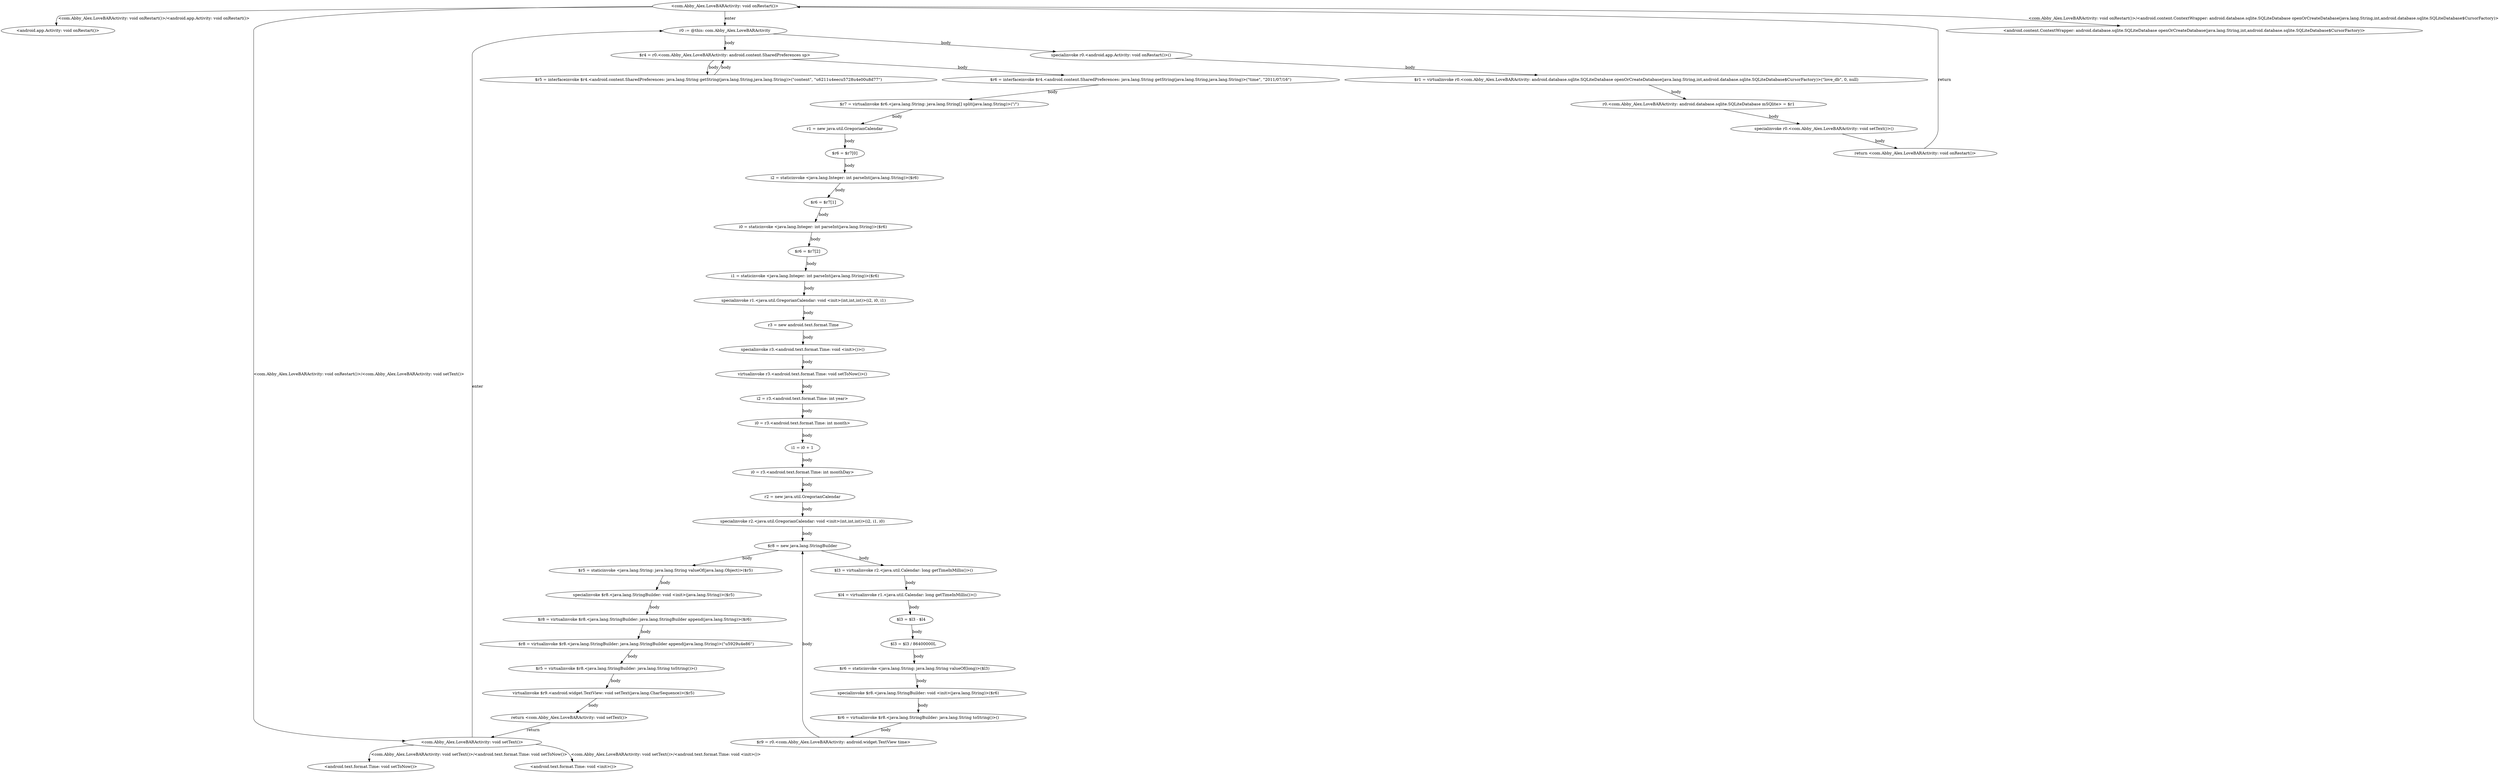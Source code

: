 digraph "<com.Abby_Alex.LoveBARActivity: void onRestart()> -" {
    "<com.Abby_Alex.LoveBARActivity: void onRestart()>";
    "<android.app.Activity: void onRestart()>";
    "<com.Abby_Alex.LoveBARActivity: void onRestart()>"->"<android.app.Activity: void onRestart()>" [label="<com.Abby_Alex.LoveBARActivity: void onRestart()>/<android.app.Activity: void onRestart()>",];
    "r0 := @this: com.Abby_Alex.LoveBARActivity";
    "<com.Abby_Alex.LoveBARActivity: void onRestart()>"->"r0 := @this: com.Abby_Alex.LoveBARActivity" [label="enter",];
    "specialinvoke r0.<android.app.Activity: void onRestart()>()";
    "r0 := @this: com.Abby_Alex.LoveBARActivity"->"specialinvoke r0.<android.app.Activity: void onRestart()>()" [label="body",];
    "$r1 = virtualinvoke r0.<com.Abby_Alex.LoveBARActivity: android.database.sqlite.SQLiteDatabase openOrCreateDatabase(java.lang.String,int,android.database.sqlite.SQLiteDatabase$CursorFactory)>(\"love_db\", 0, null)";
    "specialinvoke r0.<android.app.Activity: void onRestart()>()"->"$r1 = virtualinvoke r0.<com.Abby_Alex.LoveBARActivity: android.database.sqlite.SQLiteDatabase openOrCreateDatabase(java.lang.String,int,android.database.sqlite.SQLiteDatabase$CursorFactory)>(\"love_db\", 0, null)" [label="body",];
    "r0.<com.Abby_Alex.LoveBARActivity: android.database.sqlite.SQLiteDatabase mSQlite> = $r1";
    "$r1 = virtualinvoke r0.<com.Abby_Alex.LoveBARActivity: android.database.sqlite.SQLiteDatabase openOrCreateDatabase(java.lang.String,int,android.database.sqlite.SQLiteDatabase$CursorFactory)>(\"love_db\", 0, null)"->"r0.<com.Abby_Alex.LoveBARActivity: android.database.sqlite.SQLiteDatabase mSQlite> = $r1" [label="body",];
    "specialinvoke r0.<com.Abby_Alex.LoveBARActivity: void setText()>()";
    "r0.<com.Abby_Alex.LoveBARActivity: android.database.sqlite.SQLiteDatabase mSQlite> = $r1"->"specialinvoke r0.<com.Abby_Alex.LoveBARActivity: void setText()>()" [label="body",];
    "return <com.Abby_Alex.LoveBARActivity: void onRestart()>";
    "specialinvoke r0.<com.Abby_Alex.LoveBARActivity: void setText()>()"->"return <com.Abby_Alex.LoveBARActivity: void onRestart()>" [label="body",];
    "return <com.Abby_Alex.LoveBARActivity: void onRestart()>"->"<com.Abby_Alex.LoveBARActivity: void onRestart()>" [label="return",];
    "<com.Abby_Alex.LoveBARActivity: void setText()>";
    "<com.Abby_Alex.LoveBARActivity: void onRestart()>"->"<com.Abby_Alex.LoveBARActivity: void setText()>" [label="<com.Abby_Alex.LoveBARActivity: void onRestart()>/<com.Abby_Alex.LoveBARActivity: void setText()>",];
    "<android.text.format.Time: void setToNow()>";
    "<com.Abby_Alex.LoveBARActivity: void setText()>"->"<android.text.format.Time: void setToNow()>" [label="<com.Abby_Alex.LoveBARActivity: void setText()>/<android.text.format.Time: void setToNow()>",];
    "<com.Abby_Alex.LoveBARActivity: void setText()>"->"r0 := @this: com.Abby_Alex.LoveBARActivity" [label="enter",];
    "$r4 = r0.<com.Abby_Alex.LoveBARActivity: android.content.SharedPreferences sp>";
    "r0 := @this: com.Abby_Alex.LoveBARActivity"->"$r4 = r0.<com.Abby_Alex.LoveBARActivity: android.content.SharedPreferences sp>" [label="body",];
    "$r5 = interfaceinvoke $r4.<android.content.SharedPreferences: java.lang.String getString(java.lang.String,java.lang.String)>(\"content\", \"\u6211\u4eec\u5728\u4e00\u8d77\")";
    "$r4 = r0.<com.Abby_Alex.LoveBARActivity: android.content.SharedPreferences sp>"->"$r5 = interfaceinvoke $r4.<android.content.SharedPreferences: java.lang.String getString(java.lang.String,java.lang.String)>(\"content\", \"\u6211\u4eec\u5728\u4e00\u8d77\")" [label="body",];
    "$r5 = interfaceinvoke $r4.<android.content.SharedPreferences: java.lang.String getString(java.lang.String,java.lang.String)>(\"content\", \"\u6211\u4eec\u5728\u4e00\u8d77\")"->"$r4 = r0.<com.Abby_Alex.LoveBARActivity: android.content.SharedPreferences sp>" [label="body",];
    "$r6 = interfaceinvoke $r4.<android.content.SharedPreferences: java.lang.String getString(java.lang.String,java.lang.String)>(\"time\", \"2011/07/16\")";
    "$r4 = r0.<com.Abby_Alex.LoveBARActivity: android.content.SharedPreferences sp>"->"$r6 = interfaceinvoke $r4.<android.content.SharedPreferences: java.lang.String getString(java.lang.String,java.lang.String)>(\"time\", \"2011/07/16\")" [label="body",];
    "$r7 = virtualinvoke $r6.<java.lang.String: java.lang.String[] split(java.lang.String)>(\"/\")";
    "$r6 = interfaceinvoke $r4.<android.content.SharedPreferences: java.lang.String getString(java.lang.String,java.lang.String)>(\"time\", \"2011/07/16\")"->"$r7 = virtualinvoke $r6.<java.lang.String: java.lang.String[] split(java.lang.String)>(\"/\")" [label="body",];
    "r1 = new java.util.GregorianCalendar";
    "$r7 = virtualinvoke $r6.<java.lang.String: java.lang.String[] split(java.lang.String)>(\"/\")"->"r1 = new java.util.GregorianCalendar" [label="body",];
    "$r6 = $r7[0]";
    "r1 = new java.util.GregorianCalendar"->"$r6 = $r7[0]" [label="body",];
    "i2 = staticinvoke <java.lang.Integer: int parseInt(java.lang.String)>($r6)";
    "$r6 = $r7[0]"->"i2 = staticinvoke <java.lang.Integer: int parseInt(java.lang.String)>($r6)" [label="body",];
    "$r6 = $r7[1]";
    "i2 = staticinvoke <java.lang.Integer: int parseInt(java.lang.String)>($r6)"->"$r6 = $r7[1]" [label="body",];
    "i0 = staticinvoke <java.lang.Integer: int parseInt(java.lang.String)>($r6)";
    "$r6 = $r7[1]"->"i0 = staticinvoke <java.lang.Integer: int parseInt(java.lang.String)>($r6)" [label="body",];
    "$r6 = $r7[2]";
    "i0 = staticinvoke <java.lang.Integer: int parseInt(java.lang.String)>($r6)"->"$r6 = $r7[2]" [label="body",];
    "i1 = staticinvoke <java.lang.Integer: int parseInt(java.lang.String)>($r6)";
    "$r6 = $r7[2]"->"i1 = staticinvoke <java.lang.Integer: int parseInt(java.lang.String)>($r6)" [label="body",];
    "specialinvoke r1.<java.util.GregorianCalendar: void <init>(int,int,int)>(i2, i0, i1)";
    "i1 = staticinvoke <java.lang.Integer: int parseInt(java.lang.String)>($r6)"->"specialinvoke r1.<java.util.GregorianCalendar: void <init>(int,int,int)>(i2, i0, i1)" [label="body",];
    "r3 = new android.text.format.Time";
    "specialinvoke r1.<java.util.GregorianCalendar: void <init>(int,int,int)>(i2, i0, i1)"->"r3 = new android.text.format.Time" [label="body",];
    "specialinvoke r3.<android.text.format.Time: void <init>()>()";
    "r3 = new android.text.format.Time"->"specialinvoke r3.<android.text.format.Time: void <init>()>()" [label="body",];
    "virtualinvoke r3.<android.text.format.Time: void setToNow()>()";
    "specialinvoke r3.<android.text.format.Time: void <init>()>()"->"virtualinvoke r3.<android.text.format.Time: void setToNow()>()" [label="body",];
    "i2 = r3.<android.text.format.Time: int year>";
    "virtualinvoke r3.<android.text.format.Time: void setToNow()>()"->"i2 = r3.<android.text.format.Time: int year>" [label="body",];
    "i0 = r3.<android.text.format.Time: int month>";
    "i2 = r3.<android.text.format.Time: int year>"->"i0 = r3.<android.text.format.Time: int month>" [label="body",];
    "i1 = i0 + 1";
    "i0 = r3.<android.text.format.Time: int month>"->"i1 = i0 + 1" [label="body",];
    "i0 = r3.<android.text.format.Time: int monthDay>";
    "i1 = i0 + 1"->"i0 = r3.<android.text.format.Time: int monthDay>" [label="body",];
    "r2 = new java.util.GregorianCalendar";
    "i0 = r3.<android.text.format.Time: int monthDay>"->"r2 = new java.util.GregorianCalendar" [label="body",];
    "specialinvoke r2.<java.util.GregorianCalendar: void <init>(int,int,int)>(i2, i1, i0)";
    "r2 = new java.util.GregorianCalendar"->"specialinvoke r2.<java.util.GregorianCalendar: void <init>(int,int,int)>(i2, i1, i0)" [label="body",];
    "$r8 = new java.lang.StringBuilder";
    "specialinvoke r2.<java.util.GregorianCalendar: void <init>(int,int,int)>(i2, i1, i0)"->"$r8 = new java.lang.StringBuilder" [label="body",];
    "$l3 = virtualinvoke r2.<java.util.Calendar: long getTimeInMillis()>()";
    "$r8 = new java.lang.StringBuilder"->"$l3 = virtualinvoke r2.<java.util.Calendar: long getTimeInMillis()>()" [label="body",];
    "$l4 = virtualinvoke r1.<java.util.Calendar: long getTimeInMillis()>()";
    "$l3 = virtualinvoke r2.<java.util.Calendar: long getTimeInMillis()>()"->"$l4 = virtualinvoke r1.<java.util.Calendar: long getTimeInMillis()>()" [label="body",];
    "$l3 = $l3 - $l4";
    "$l4 = virtualinvoke r1.<java.util.Calendar: long getTimeInMillis()>()"->"$l3 = $l3 - $l4" [label="body",];
    "$l3 = $l3 / 86400000L";
    "$l3 = $l3 - $l4"->"$l3 = $l3 / 86400000L" [label="body",];
    "$r6 = staticinvoke <java.lang.String: java.lang.String valueOf(long)>($l3)";
    "$l3 = $l3 / 86400000L"->"$r6 = staticinvoke <java.lang.String: java.lang.String valueOf(long)>($l3)" [label="body",];
    "specialinvoke $r8.<java.lang.StringBuilder: void <init>(java.lang.String)>($r6)";
    "$r6 = staticinvoke <java.lang.String: java.lang.String valueOf(long)>($l3)"->"specialinvoke $r8.<java.lang.StringBuilder: void <init>(java.lang.String)>($r6)" [label="body",];
    "$r6 = virtualinvoke $r8.<java.lang.StringBuilder: java.lang.String toString()>()";
    "specialinvoke $r8.<java.lang.StringBuilder: void <init>(java.lang.String)>($r6)"->"$r6 = virtualinvoke $r8.<java.lang.StringBuilder: java.lang.String toString()>()" [label="body",];
    "$r9 = r0.<com.Abby_Alex.LoveBARActivity: android.widget.TextView time>";
    "$r6 = virtualinvoke $r8.<java.lang.StringBuilder: java.lang.String toString()>()"->"$r9 = r0.<com.Abby_Alex.LoveBARActivity: android.widget.TextView time>" [label="body",];
    "$r9 = r0.<com.Abby_Alex.LoveBARActivity: android.widget.TextView time>"->"$r8 = new java.lang.StringBuilder" [label="body",];
    "$r5 = staticinvoke <java.lang.String: java.lang.String valueOf(java.lang.Object)>($r5)";
    "$r8 = new java.lang.StringBuilder"->"$r5 = staticinvoke <java.lang.String: java.lang.String valueOf(java.lang.Object)>($r5)" [label="body",];
    "specialinvoke $r8.<java.lang.StringBuilder: void <init>(java.lang.String)>($r5)";
    "$r5 = staticinvoke <java.lang.String: java.lang.String valueOf(java.lang.Object)>($r5)"->"specialinvoke $r8.<java.lang.StringBuilder: void <init>(java.lang.String)>($r5)" [label="body",];
    "$r8 = virtualinvoke $r8.<java.lang.StringBuilder: java.lang.StringBuilder append(java.lang.String)>($r6)";
    "specialinvoke $r8.<java.lang.StringBuilder: void <init>(java.lang.String)>($r5)"->"$r8 = virtualinvoke $r8.<java.lang.StringBuilder: java.lang.StringBuilder append(java.lang.String)>($r6)" [label="body",];
    "$r8 = virtualinvoke $r8.<java.lang.StringBuilder: java.lang.StringBuilder append(java.lang.String)>(\"\u5929\u4e86\")";
    "$r8 = virtualinvoke $r8.<java.lang.StringBuilder: java.lang.StringBuilder append(java.lang.String)>($r6)"->"$r8 = virtualinvoke $r8.<java.lang.StringBuilder: java.lang.StringBuilder append(java.lang.String)>(\"\u5929\u4e86\")" [label="body",];
    "$r5 = virtualinvoke $r8.<java.lang.StringBuilder: java.lang.String toString()>()";
    "$r8 = virtualinvoke $r8.<java.lang.StringBuilder: java.lang.StringBuilder append(java.lang.String)>(\"\u5929\u4e86\")"->"$r5 = virtualinvoke $r8.<java.lang.StringBuilder: java.lang.String toString()>()" [label="body",];
    "virtualinvoke $r9.<android.widget.TextView: void setText(java.lang.CharSequence)>($r5)";
    "$r5 = virtualinvoke $r8.<java.lang.StringBuilder: java.lang.String toString()>()"->"virtualinvoke $r9.<android.widget.TextView: void setText(java.lang.CharSequence)>($r5)" [label="body",];
    "return <com.Abby_Alex.LoveBARActivity: void setText()>";
    "virtualinvoke $r9.<android.widget.TextView: void setText(java.lang.CharSequence)>($r5)"->"return <com.Abby_Alex.LoveBARActivity: void setText()>" [label="body",];
    "return <com.Abby_Alex.LoveBARActivity: void setText()>"->"<com.Abby_Alex.LoveBARActivity: void setText()>" [label="return",];
    "<android.text.format.Time: void <init>()>";
    "<com.Abby_Alex.LoveBARActivity: void setText()>"->"<android.text.format.Time: void <init>()>" [label="<com.Abby_Alex.LoveBARActivity: void setText()>/<android.text.format.Time: void <init>()>",];
    "<android.content.ContextWrapper: android.database.sqlite.SQLiteDatabase openOrCreateDatabase(java.lang.String,int,android.database.sqlite.SQLiteDatabase$CursorFactory)>";
    "<com.Abby_Alex.LoveBARActivity: void onRestart()>"->"<android.content.ContextWrapper: android.database.sqlite.SQLiteDatabase openOrCreateDatabase(java.lang.String,int,android.database.sqlite.SQLiteDatabase$CursorFactory)>" [label="<com.Abby_Alex.LoveBARActivity: void onRestart()>/<android.content.ContextWrapper: android.database.sqlite.SQLiteDatabase openOrCreateDatabase(java.lang.String,int,android.database.sqlite.SQLiteDatabase$CursorFactory)>",];
}
